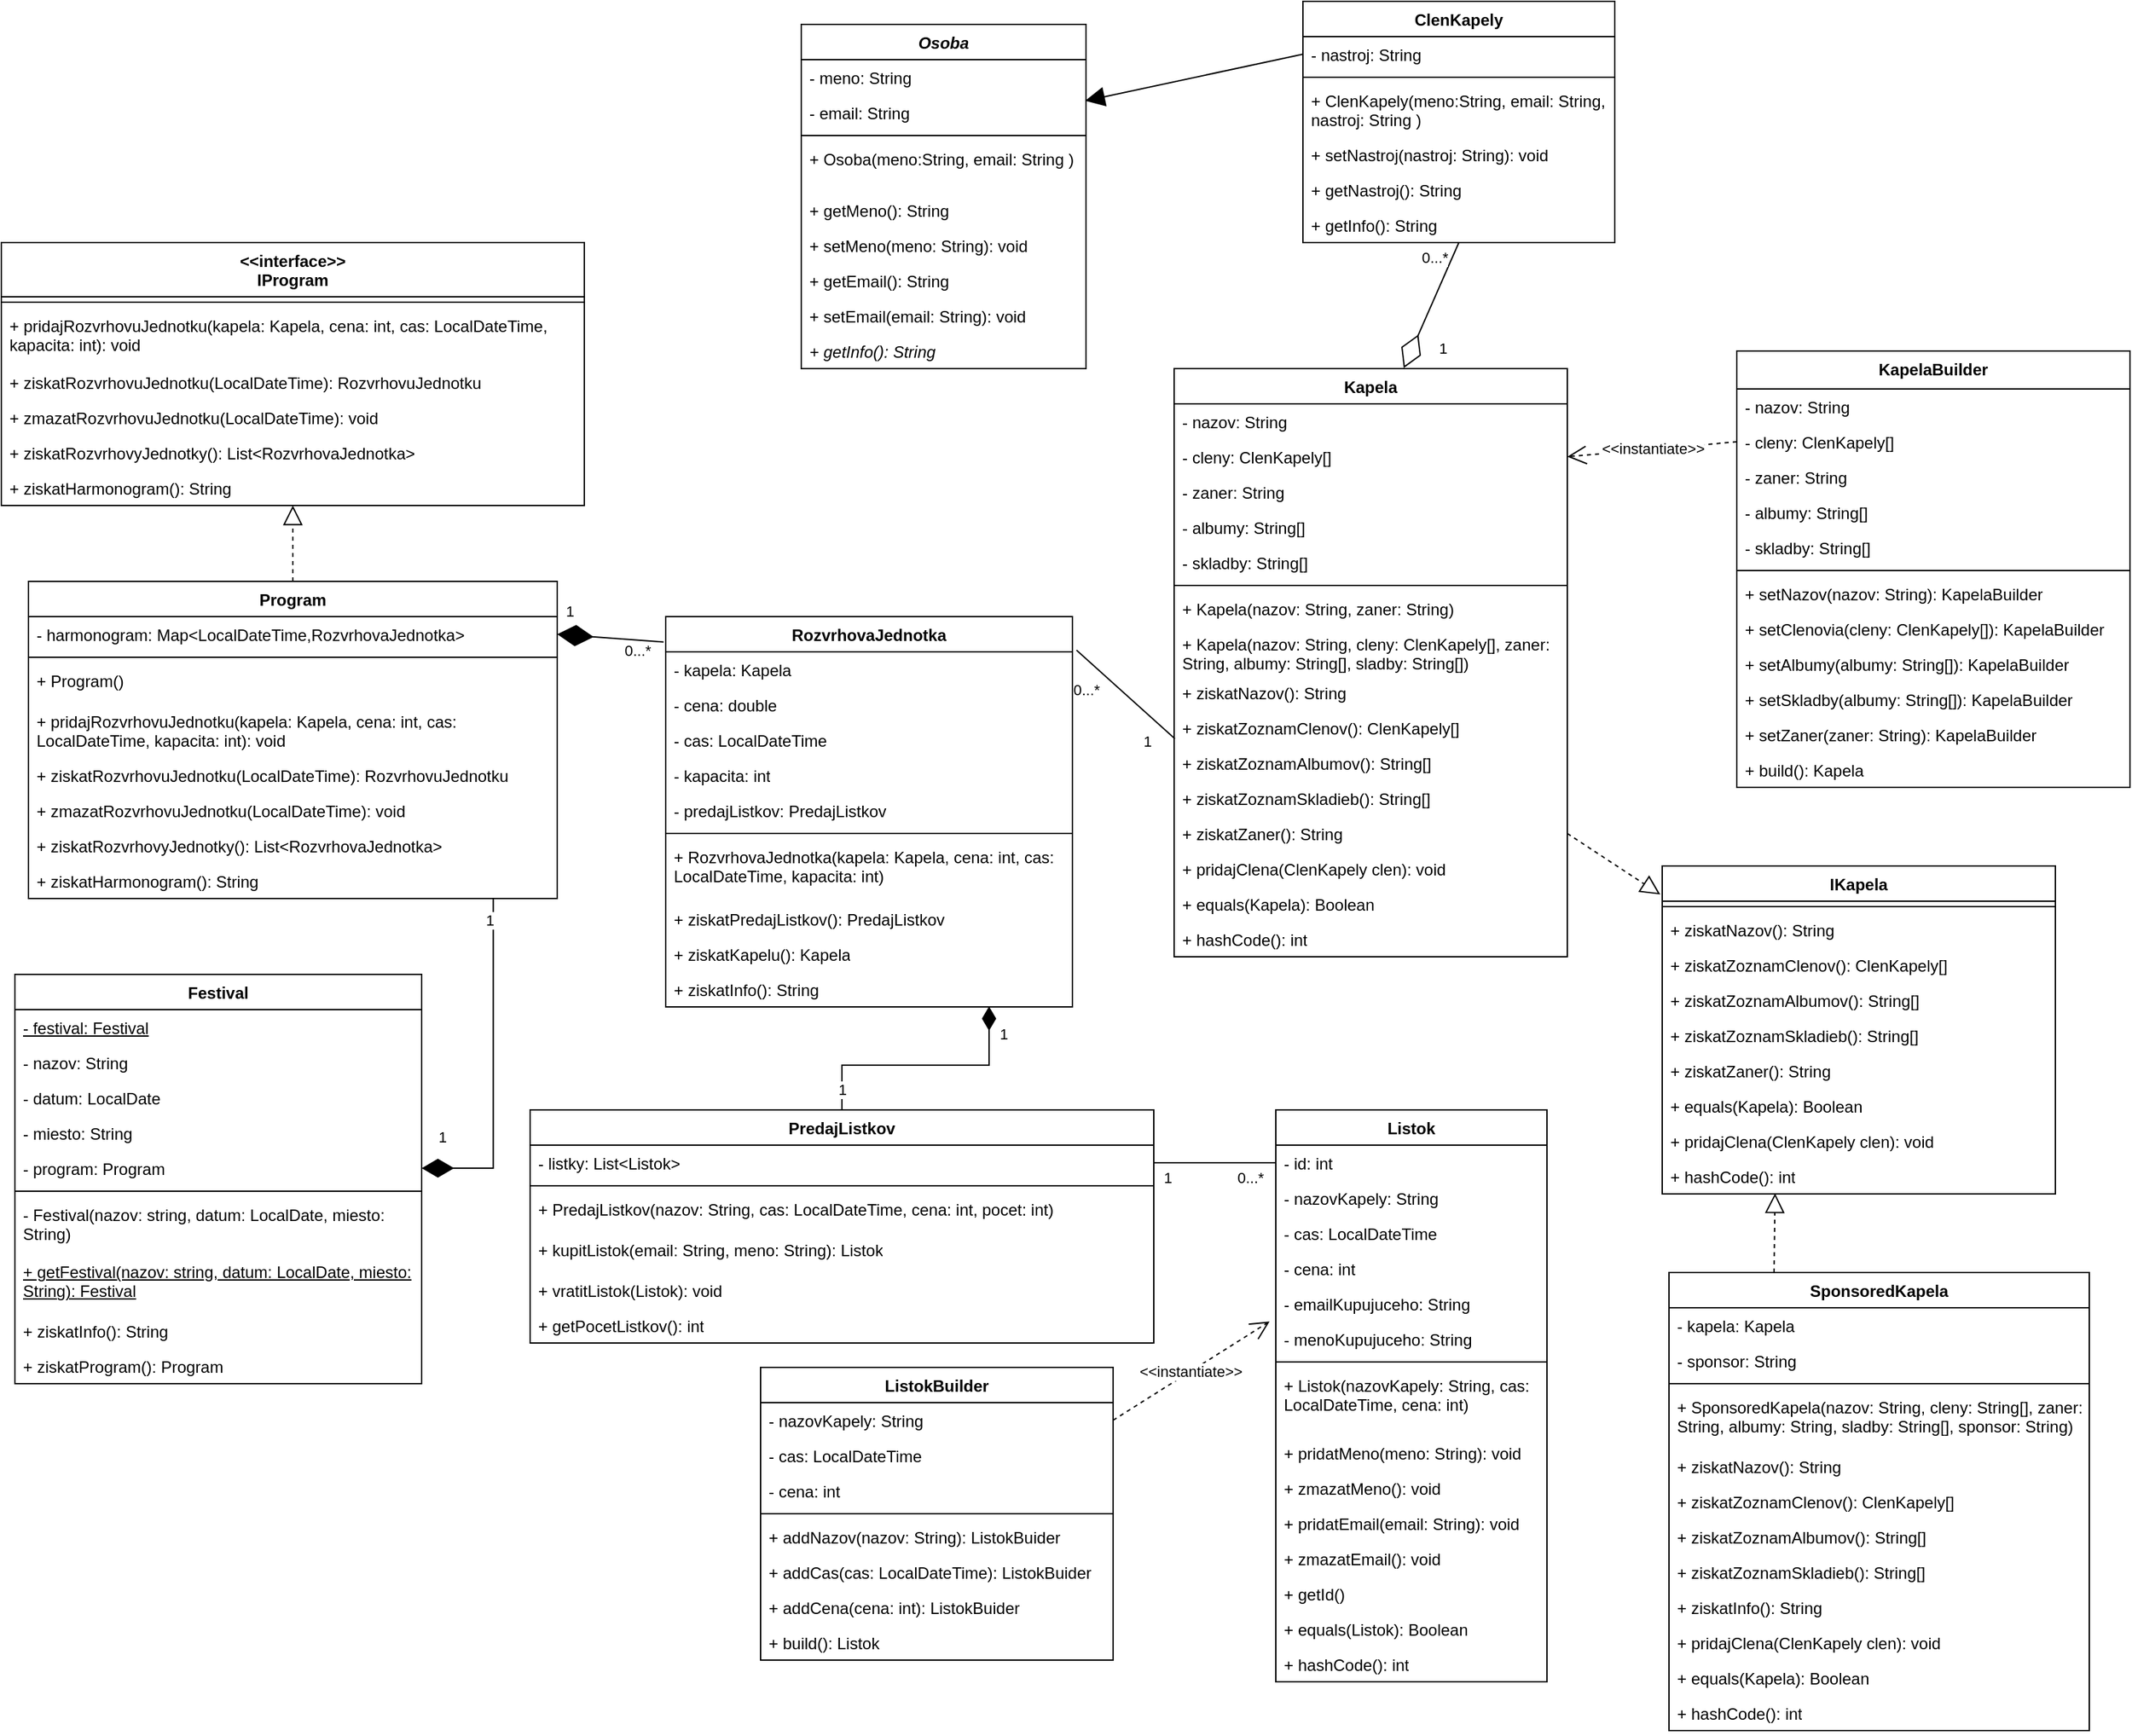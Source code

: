 <mxfile>
    <diagram id="D0isItI58DYD3MclSmnM" name="Page-1">
        <mxGraphModel dx="876" dy="1715" grid="1" gridSize="10" guides="1" tooltips="1" connect="1" arrows="1" fold="1" page="1" pageScale="1" pageWidth="850" pageHeight="1100" math="0" shadow="0">
            <root>
                <mxCell id="0"/>
                <mxCell id="1" parent="0"/>
                <mxCell id="JUHp3-yj4Vz7L6ta1xzt-1" value="Kapela" style="swimlane;fontStyle=1;align=center;verticalAlign=top;childLayout=stackLayout;horizontal=1;startSize=26;horizontalStack=0;resizeParent=1;resizeParentMax=0;resizeLast=0;collapsible=1;marginBottom=0;whiteSpace=wrap;html=1;" parent="1" vertex="1">
                    <mxGeometry x="915" y="-17" width="290" height="434" as="geometry">
                        <mxRectangle x="300" y="250" width="80" height="30" as="alternateBounds"/>
                    </mxGeometry>
                </mxCell>
                <mxCell id="JUHp3-yj4Vz7L6ta1xzt-2" value="- nazov: String" style="text;strokeColor=none;fillColor=none;align=left;verticalAlign=top;spacingLeft=4;spacingRight=4;overflow=hidden;rotatable=0;points=[[0,0.5],[1,0.5]];portConstraint=eastwest;whiteSpace=wrap;html=1;" parent="JUHp3-yj4Vz7L6ta1xzt-1" vertex="1">
                    <mxGeometry y="26" width="290" height="26" as="geometry"/>
                </mxCell>
                <mxCell id="JUHp3-yj4Vz7L6ta1xzt-5" value="- cleny:&amp;nbsp;ClenKapely[]" style="text;strokeColor=none;fillColor=none;align=left;verticalAlign=top;spacingLeft=4;spacingRight=4;overflow=hidden;rotatable=0;points=[[0,0.5],[1,0.5]];portConstraint=eastwest;whiteSpace=wrap;html=1;" parent="JUHp3-yj4Vz7L6ta1xzt-1" vertex="1">
                    <mxGeometry y="52" width="290" height="26" as="geometry"/>
                </mxCell>
                <mxCell id="JUHp3-yj4Vz7L6ta1xzt-10" value="- zaner: String" style="text;strokeColor=none;fillColor=none;align=left;verticalAlign=top;spacingLeft=4;spacingRight=4;overflow=hidden;rotatable=0;points=[[0,0.5],[1,0.5]];portConstraint=eastwest;whiteSpace=wrap;html=1;" parent="JUHp3-yj4Vz7L6ta1xzt-1" vertex="1">
                    <mxGeometry y="78" width="290" height="26" as="geometry"/>
                </mxCell>
                <mxCell id="JUHp3-yj4Vz7L6ta1xzt-9" value="- albumy: String[]" style="text;strokeColor=none;fillColor=none;align=left;verticalAlign=top;spacingLeft=4;spacingRight=4;overflow=hidden;rotatable=0;points=[[0,0.5],[1,0.5]];portConstraint=eastwest;whiteSpace=wrap;html=1;" parent="JUHp3-yj4Vz7L6ta1xzt-1" vertex="1">
                    <mxGeometry y="104" width="290" height="26" as="geometry"/>
                </mxCell>
                <mxCell id="JUHp3-yj4Vz7L6ta1xzt-8" value="- skladby: String[]" style="text;strokeColor=none;fillColor=none;align=left;verticalAlign=top;spacingLeft=4;spacingRight=4;overflow=hidden;rotatable=0;points=[[0,0.5],[1,0.5]];portConstraint=eastwest;whiteSpace=wrap;html=1;" parent="JUHp3-yj4Vz7L6ta1xzt-1" vertex="1">
                    <mxGeometry y="130" width="290" height="26" as="geometry"/>
                </mxCell>
                <mxCell id="JUHp3-yj4Vz7L6ta1xzt-3" value="" style="line;strokeWidth=1;fillColor=none;align=left;verticalAlign=middle;spacingTop=-1;spacingLeft=3;spacingRight=3;rotatable=0;labelPosition=right;points=[];portConstraint=eastwest;strokeColor=inherit;" parent="JUHp3-yj4Vz7L6ta1xzt-1" vertex="1">
                    <mxGeometry y="156" width="290" height="8" as="geometry"/>
                </mxCell>
                <mxCell id="38" value="+ Kapela(nazov: String, zaner: String)" style="text;strokeColor=none;fillColor=none;align=left;verticalAlign=top;spacingLeft=4;spacingRight=4;overflow=hidden;rotatable=0;points=[[0,0.5],[1,0.5]];portConstraint=eastwest;whiteSpace=wrap;html=1;" vertex="1" parent="JUHp3-yj4Vz7L6ta1xzt-1">
                    <mxGeometry y="164" width="290" height="26" as="geometry"/>
                </mxCell>
                <mxCell id="JUHp3-yj4Vz7L6ta1xzt-105" value="+ Kapela(nazov: String, cleny: ClenKapely[], zaner: String, albumy: String[], sladby: String[])" style="text;strokeColor=none;fillColor=none;align=left;verticalAlign=top;spacingLeft=4;spacingRight=4;overflow=hidden;rotatable=0;points=[[0,0.5],[1,0.5]];portConstraint=eastwest;whiteSpace=wrap;html=1;" parent="JUHp3-yj4Vz7L6ta1xzt-1" vertex="1">
                    <mxGeometry y="190" width="290" height="36" as="geometry"/>
                </mxCell>
                <mxCell id="JUHp3-yj4Vz7L6ta1xzt-17" value="+ ziskatNazov(): String" style="text;strokeColor=none;fillColor=none;align=left;verticalAlign=top;spacingLeft=4;spacingRight=4;overflow=hidden;rotatable=0;points=[[0,0.5],[1,0.5]];portConstraint=eastwest;whiteSpace=wrap;html=1;" parent="JUHp3-yj4Vz7L6ta1xzt-1" vertex="1">
                    <mxGeometry y="226" width="290" height="26" as="geometry"/>
                </mxCell>
                <mxCell id="JUHp3-yj4Vz7L6ta1xzt-11" value="+ ziskatZoznamClenov():&amp;nbsp;ClenKapely[]" style="text;strokeColor=none;fillColor=none;align=left;verticalAlign=top;spacingLeft=4;spacingRight=4;overflow=hidden;rotatable=0;points=[[0,0.5],[1,0.5]];portConstraint=eastwest;whiteSpace=wrap;html=1;" parent="JUHp3-yj4Vz7L6ta1xzt-1" vertex="1">
                    <mxGeometry y="252" width="290" height="26" as="geometry"/>
                </mxCell>
                <mxCell id="JUHp3-yj4Vz7L6ta1xzt-15" value="+ ziskatZoznamAlbumov(): String[]" style="text;strokeColor=none;fillColor=none;align=left;verticalAlign=top;spacingLeft=4;spacingRight=4;overflow=hidden;rotatable=0;points=[[0,0.5],[1,0.5]];portConstraint=eastwest;whiteSpace=wrap;html=1;" parent="JUHp3-yj4Vz7L6ta1xzt-1" vertex="1">
                    <mxGeometry y="278" width="290" height="26" as="geometry"/>
                </mxCell>
                <mxCell id="JUHp3-yj4Vz7L6ta1xzt-16" value="+ ziskatZoznamSkladieb(): String[]" style="text;strokeColor=none;fillColor=none;align=left;verticalAlign=top;spacingLeft=4;spacingRight=4;overflow=hidden;rotatable=0;points=[[0,0.5],[1,0.5]];portConstraint=eastwest;whiteSpace=wrap;html=1;" parent="JUHp3-yj4Vz7L6ta1xzt-1" vertex="1">
                    <mxGeometry y="304" width="290" height="26" as="geometry"/>
                </mxCell>
                <mxCell id="JUHp3-yj4Vz7L6ta1xzt-154" value="+ ziskatZaner(): String" style="text;strokeColor=none;fillColor=none;align=left;verticalAlign=top;spacingLeft=4;spacingRight=4;overflow=hidden;rotatable=0;points=[[0,0.5],[1,0.5]];portConstraint=eastwest;whiteSpace=wrap;html=1;" parent="JUHp3-yj4Vz7L6ta1xzt-1" vertex="1">
                    <mxGeometry y="330" width="290" height="26" as="geometry"/>
                </mxCell>
                <mxCell id="39" value="+ pridajClena(ClenKapely clen): void" style="text;strokeColor=none;fillColor=none;align=left;verticalAlign=top;spacingLeft=4;spacingRight=4;overflow=hidden;rotatable=0;points=[[0,0.5],[1,0.5]];portConstraint=eastwest;whiteSpace=wrap;html=1;" vertex="1" parent="JUHp3-yj4Vz7L6ta1xzt-1">
                    <mxGeometry y="356" width="290" height="26" as="geometry"/>
                </mxCell>
                <mxCell id="JUHp3-yj4Vz7L6ta1xzt-39" value="+ equals(Kapela): Boolean" style="text;strokeColor=none;fillColor=none;align=left;verticalAlign=top;spacingLeft=4;spacingRight=4;overflow=hidden;rotatable=0;points=[[0,0.5],[1,0.5]];portConstraint=eastwest;whiteSpace=wrap;html=1;" parent="JUHp3-yj4Vz7L6ta1xzt-1" vertex="1">
                    <mxGeometry y="382" width="290" height="26" as="geometry"/>
                </mxCell>
                <mxCell id="JUHp3-yj4Vz7L6ta1xzt-40" value="+&amp;nbsp;hashCode(): int" style="text;strokeColor=none;fillColor=none;align=left;verticalAlign=top;spacingLeft=4;spacingRight=4;overflow=hidden;rotatable=0;points=[[0,0.5],[1,0.5]];portConstraint=eastwest;whiteSpace=wrap;html=1;" parent="JUHp3-yj4Vz7L6ta1xzt-1" vertex="1">
                    <mxGeometry y="408" width="290" height="26" as="geometry"/>
                </mxCell>
                <mxCell id="JUHp3-yj4Vz7L6ta1xzt-18" value="Program" style="swimlane;fontStyle=1;align=center;verticalAlign=top;childLayout=stackLayout;horizontal=1;startSize=26;horizontalStack=0;resizeParent=1;resizeParentMax=0;resizeLast=0;collapsible=1;marginBottom=0;whiteSpace=wrap;html=1;" parent="1" vertex="1">
                    <mxGeometry x="70" y="140" width="390" height="234" as="geometry"/>
                </mxCell>
                <mxCell id="JUHp3-yj4Vz7L6ta1xzt-26" value="- harmonogram: Map&amp;lt;LocalDateTime,RozvrhovaJednotka&lt;span style=&quot;background-color: initial;&quot;&gt;&amp;gt;&lt;/span&gt;" style="text;strokeColor=none;fillColor=none;align=left;verticalAlign=top;spacingLeft=4;spacingRight=4;overflow=hidden;rotatable=0;points=[[0,0.5],[1,0.5]];portConstraint=eastwest;whiteSpace=wrap;html=1;" parent="JUHp3-yj4Vz7L6ta1xzt-18" vertex="1">
                    <mxGeometry y="26" width="390" height="26" as="geometry"/>
                </mxCell>
                <mxCell id="JUHp3-yj4Vz7L6ta1xzt-20" value="" style="line;strokeWidth=1;fillColor=none;align=left;verticalAlign=middle;spacingTop=-1;spacingLeft=3;spacingRight=3;rotatable=0;labelPosition=right;points=[];portConstraint=eastwest;strokeColor=inherit;" parent="JUHp3-yj4Vz7L6ta1xzt-18" vertex="1">
                    <mxGeometry y="52" width="390" height="8" as="geometry"/>
                </mxCell>
                <mxCell id="JUHp3-yj4Vz7L6ta1xzt-103" value="+ Program()" style="text;strokeColor=none;fillColor=none;align=left;verticalAlign=top;spacingLeft=4;spacingRight=4;overflow=hidden;rotatable=0;points=[[0,0.5],[1,0.5]];portConstraint=eastwest;whiteSpace=wrap;html=1;" parent="JUHp3-yj4Vz7L6ta1xzt-18" vertex="1">
                    <mxGeometry y="60" width="390" height="30" as="geometry"/>
                </mxCell>
                <mxCell id="JUHp3-yj4Vz7L6ta1xzt-21" value="+ pridajRozvrhovuJednotku(kapela: Kapela, cena: int, cas: LocalDateTime, kapacita: int): void" style="text;strokeColor=none;fillColor=none;align=left;verticalAlign=top;spacingLeft=4;spacingRight=4;overflow=hidden;rotatable=0;points=[[0,0.5],[1,0.5]];portConstraint=eastwest;whiteSpace=wrap;html=1;" parent="JUHp3-yj4Vz7L6ta1xzt-18" vertex="1">
                    <mxGeometry y="90" width="390" height="40" as="geometry"/>
                </mxCell>
                <mxCell id="JUHp3-yj4Vz7L6ta1xzt-38" value="+ ziskatRozvrhovuJednotku(LocalDateTime): RozvrhovuJednotku" style="text;strokeColor=none;fillColor=none;align=left;verticalAlign=top;spacingLeft=4;spacingRight=4;overflow=hidden;rotatable=0;points=[[0,0.5],[1,0.5]];portConstraint=eastwest;whiteSpace=wrap;html=1;" parent="JUHp3-yj4Vz7L6ta1xzt-18" vertex="1">
                    <mxGeometry y="130" width="390" height="26" as="geometry"/>
                </mxCell>
                <mxCell id="JUHp3-yj4Vz7L6ta1xzt-46" value="+ zmazatRozvrhovuJednotku(LocalDateTime): void" style="text;strokeColor=none;fillColor=none;align=left;verticalAlign=top;spacingLeft=4;spacingRight=4;overflow=hidden;rotatable=0;points=[[0,0.5],[1,0.5]];portConstraint=eastwest;whiteSpace=wrap;html=1;" parent="JUHp3-yj4Vz7L6ta1xzt-18" vertex="1">
                    <mxGeometry y="156" width="390" height="26" as="geometry"/>
                </mxCell>
                <mxCell id="JUHp3-yj4Vz7L6ta1xzt-37" value="+ ziskatRozvrhovyJednotky(): List&amp;lt;RozvrhovaJednotka&amp;gt;" style="text;strokeColor=none;fillColor=none;align=left;verticalAlign=top;spacingLeft=4;spacingRight=4;overflow=hidden;rotatable=0;points=[[0,0.5],[1,0.5]];portConstraint=eastwest;whiteSpace=wrap;html=1;" parent="JUHp3-yj4Vz7L6ta1xzt-18" vertex="1">
                    <mxGeometry y="182" width="390" height="26" as="geometry"/>
                </mxCell>
                <mxCell id="JUHp3-yj4Vz7L6ta1xzt-36" value="+ ziskatHarmonogram(): String" style="text;strokeColor=none;fillColor=none;align=left;verticalAlign=top;spacingLeft=4;spacingRight=4;overflow=hidden;rotatable=0;points=[[0,0.5],[1,0.5]];portConstraint=eastwest;whiteSpace=wrap;html=1;" parent="JUHp3-yj4Vz7L6ta1xzt-18" vertex="1">
                    <mxGeometry y="208" width="390" height="26" as="geometry"/>
                </mxCell>
                <mxCell id="JUHp3-yj4Vz7L6ta1xzt-22" value="" style="endArrow=diamondThin;endFill=1;endSize=24;html=1;rounded=0;exitX=-0.005;exitY=0.065;exitDx=0;exitDy=0;entryX=1;entryY=0.5;entryDx=0;entryDy=0;exitPerimeter=0;" parent="1" source="JUHp3-yj4Vz7L6ta1xzt-71" target="JUHp3-yj4Vz7L6ta1xzt-26" edge="1">
                    <mxGeometry width="160" relative="1" as="geometry">
                        <mxPoint x="425" y="260" as="sourcePoint"/>
                        <mxPoint x="320" y="370" as="targetPoint"/>
                    </mxGeometry>
                </mxCell>
                <mxCell id="JUHp3-yj4Vz7L6ta1xzt-24" value="1" style="edgeLabel;html=1;align=center;verticalAlign=middle;resizable=0;points=[];" parent="JUHp3-yj4Vz7L6ta1xzt-22" vertex="1" connectable="0">
                    <mxGeometry x="0.771" relative="1" as="geometry">
                        <mxPoint y="-18" as="offset"/>
                    </mxGeometry>
                </mxCell>
                <mxCell id="JUHp3-yj4Vz7L6ta1xzt-25" value="0...*" style="edgeLabel;html=1;align=center;verticalAlign=middle;resizable=0;points=[];" parent="JUHp3-yj4Vz7L6ta1xzt-22" vertex="1" connectable="0">
                    <mxGeometry x="-0.858" y="1" relative="1" as="geometry">
                        <mxPoint x="-14" y="5" as="offset"/>
                    </mxGeometry>
                </mxCell>
                <mxCell id="JUHp3-yj4Vz7L6ta1xzt-27" value="&amp;lt;&amp;lt;interface&amp;gt;&amp;gt;&lt;br&gt;IProgram" style="swimlane;fontStyle=1;align=center;verticalAlign=top;childLayout=stackLayout;horizontal=1;startSize=40;horizontalStack=0;resizeParent=1;resizeParentMax=0;resizeLast=0;collapsible=1;marginBottom=0;whiteSpace=wrap;html=1;" parent="1" vertex="1">
                    <mxGeometry x="50" y="-110" width="430" height="194" as="geometry"/>
                </mxCell>
                <mxCell id="JUHp3-yj4Vz7L6ta1xzt-29" value="" style="line;strokeWidth=1;fillColor=none;align=left;verticalAlign=middle;spacingTop=-1;spacingLeft=3;spacingRight=3;rotatable=0;labelPosition=right;points=[];portConstraint=eastwest;strokeColor=inherit;" parent="JUHp3-yj4Vz7L6ta1xzt-27" vertex="1">
                    <mxGeometry y="40" width="430" height="8" as="geometry"/>
                </mxCell>
                <mxCell id="JUHp3-yj4Vz7L6ta1xzt-30" value="+ pridajRozvrhovuJednotku(kapela: Kapela, cena: int, cas: LocalDateTime, kapacita: int): void" style="text;strokeColor=none;fillColor=none;align=left;verticalAlign=top;spacingLeft=4;spacingRight=4;overflow=hidden;rotatable=0;points=[[0,0.5],[1,0.5]];portConstraint=eastwest;whiteSpace=wrap;html=1;" parent="JUHp3-yj4Vz7L6ta1xzt-27" vertex="1">
                    <mxGeometry y="48" width="430" height="42" as="geometry"/>
                </mxCell>
                <mxCell id="JUHp3-yj4Vz7L6ta1xzt-32" value="+ ziskatRozvrhovuJednotku(LocalDateTime): RozvrhovuJednotku" style="text;strokeColor=none;fillColor=none;align=left;verticalAlign=top;spacingLeft=4;spacingRight=4;overflow=hidden;rotatable=0;points=[[0,0.5],[1,0.5]];portConstraint=eastwest;whiteSpace=wrap;html=1;" parent="JUHp3-yj4Vz7L6ta1xzt-27" vertex="1">
                    <mxGeometry y="90" width="430" height="26" as="geometry"/>
                </mxCell>
                <mxCell id="JUHp3-yj4Vz7L6ta1xzt-45" value="+ zmazatRozvrhovuJednotku(LocalDateTime): void" style="text;strokeColor=none;fillColor=none;align=left;verticalAlign=top;spacingLeft=4;spacingRight=4;overflow=hidden;rotatable=0;points=[[0,0.5],[1,0.5]];portConstraint=eastwest;whiteSpace=wrap;html=1;" parent="JUHp3-yj4Vz7L6ta1xzt-27" vertex="1">
                    <mxGeometry y="116" width="430" height="26" as="geometry"/>
                </mxCell>
                <mxCell id="JUHp3-yj4Vz7L6ta1xzt-34" value="+ ziskatRozvrhovyJednotky(): List&amp;lt;RozvrhovaJednotka&amp;gt;" style="text;strokeColor=none;fillColor=none;align=left;verticalAlign=top;spacingLeft=4;spacingRight=4;overflow=hidden;rotatable=0;points=[[0,0.5],[1,0.5]];portConstraint=eastwest;whiteSpace=wrap;html=1;" parent="JUHp3-yj4Vz7L6ta1xzt-27" vertex="1">
                    <mxGeometry y="142" width="430" height="26" as="geometry"/>
                </mxCell>
                <mxCell id="JUHp3-yj4Vz7L6ta1xzt-35" value="+ ziskatHarmonogram(): String" style="text;strokeColor=none;fillColor=none;align=left;verticalAlign=top;spacingLeft=4;spacingRight=4;overflow=hidden;rotatable=0;points=[[0,0.5],[1,0.5]];portConstraint=eastwest;whiteSpace=wrap;html=1;" parent="JUHp3-yj4Vz7L6ta1xzt-27" vertex="1">
                    <mxGeometry y="168" width="430" height="26" as="geometry"/>
                </mxCell>
                <mxCell id="JUHp3-yj4Vz7L6ta1xzt-31" value="" style="endArrow=block;dashed=1;endFill=0;endSize=12;html=1;rounded=0;exitX=0.5;exitY=0;exitDx=0;exitDy=0;entryX=0.5;entryY=1;entryDx=0;entryDy=0;entryPerimeter=0;" parent="1" source="JUHp3-yj4Vz7L6ta1xzt-18" target="JUHp3-yj4Vz7L6ta1xzt-35" edge="1">
                    <mxGeometry width="160" relative="1" as="geometry">
                        <mxPoint x="550" y="210" as="sourcePoint"/>
                        <mxPoint x="630" y="200" as="targetPoint"/>
                    </mxGeometry>
                </mxCell>
                <mxCell id="JUHp3-yj4Vz7L6ta1xzt-41" value="Festival" style="swimlane;fontStyle=1;align=center;verticalAlign=top;childLayout=stackLayout;horizontal=1;startSize=26;horizontalStack=0;resizeParent=1;resizeParentMax=0;resizeLast=0;collapsible=1;marginBottom=0;whiteSpace=wrap;html=1;" parent="1" vertex="1">
                    <mxGeometry x="60" y="430" width="300" height="302" as="geometry"/>
                </mxCell>
                <mxCell id="JUHp3-yj4Vz7L6ta1xzt-126" value="&lt;u&gt;- festival: Festival&lt;/u&gt;" style="text;strokeColor=none;fillColor=none;align=left;verticalAlign=top;spacingLeft=4;spacingRight=4;overflow=hidden;rotatable=0;points=[[0,0.5],[1,0.5]];portConstraint=eastwest;whiteSpace=wrap;html=1;" parent="JUHp3-yj4Vz7L6ta1xzt-41" vertex="1">
                    <mxGeometry y="26" width="300" height="26" as="geometry"/>
                </mxCell>
                <mxCell id="JUHp3-yj4Vz7L6ta1xzt-42" value="- nazov: String" style="text;strokeColor=none;fillColor=none;align=left;verticalAlign=top;spacingLeft=4;spacingRight=4;overflow=hidden;rotatable=0;points=[[0,0.5],[1,0.5]];portConstraint=eastwest;whiteSpace=wrap;html=1;" parent="JUHp3-yj4Vz7L6ta1xzt-41" vertex="1">
                    <mxGeometry y="52" width="300" height="26" as="geometry"/>
                </mxCell>
                <mxCell id="JUHp3-yj4Vz7L6ta1xzt-47" value="- datum: LocalDate" style="text;strokeColor=none;fillColor=none;align=left;verticalAlign=top;spacingLeft=4;spacingRight=4;overflow=hidden;rotatable=0;points=[[0,0.5],[1,0.5]];portConstraint=eastwest;whiteSpace=wrap;html=1;" parent="JUHp3-yj4Vz7L6ta1xzt-41" vertex="1">
                    <mxGeometry y="78" width="300" height="26" as="geometry"/>
                </mxCell>
                <mxCell id="JUHp3-yj4Vz7L6ta1xzt-48" value="- miesto: String" style="text;strokeColor=none;fillColor=none;align=left;verticalAlign=top;spacingLeft=4;spacingRight=4;overflow=hidden;rotatable=0;points=[[0,0.5],[1,0.5]];portConstraint=eastwest;whiteSpace=wrap;html=1;" parent="JUHp3-yj4Vz7L6ta1xzt-41" vertex="1">
                    <mxGeometry y="104" width="300" height="26" as="geometry"/>
                </mxCell>
                <mxCell id="JUHp3-yj4Vz7L6ta1xzt-50" value="- program: Program" style="text;strokeColor=none;fillColor=none;align=left;verticalAlign=top;spacingLeft=4;spacingRight=4;overflow=hidden;rotatable=0;points=[[0,0.5],[1,0.5]];portConstraint=eastwest;whiteSpace=wrap;html=1;" parent="JUHp3-yj4Vz7L6ta1xzt-41" vertex="1">
                    <mxGeometry y="130" width="300" height="26" as="geometry"/>
                </mxCell>
                <mxCell id="JUHp3-yj4Vz7L6ta1xzt-43" value="" style="line;strokeWidth=1;fillColor=none;align=left;verticalAlign=middle;spacingTop=-1;spacingLeft=3;spacingRight=3;rotatable=0;labelPosition=right;points=[];portConstraint=eastwest;strokeColor=inherit;" parent="JUHp3-yj4Vz7L6ta1xzt-41" vertex="1">
                    <mxGeometry y="156" width="300" height="8" as="geometry"/>
                </mxCell>
                <mxCell id="JUHp3-yj4Vz7L6ta1xzt-84" value="- Festival(nazov: string, datum: LocalDate, miesto: String)" style="text;strokeColor=none;fillColor=none;align=left;verticalAlign=top;spacingLeft=4;spacingRight=4;overflow=hidden;rotatable=0;points=[[0,0.5],[1,0.5]];portConstraint=eastwest;whiteSpace=wrap;html=1;" parent="JUHp3-yj4Vz7L6ta1xzt-41" vertex="1">
                    <mxGeometry y="164" width="300" height="42" as="geometry"/>
                </mxCell>
                <mxCell id="JUHp3-yj4Vz7L6ta1xzt-125" value="&lt;u&gt;+ getFestival(nazov: string, datum: LocalDate, miesto: String): Festival&lt;/u&gt;" style="text;strokeColor=none;fillColor=none;align=left;verticalAlign=top;spacingLeft=4;spacingRight=4;overflow=hidden;rotatable=0;points=[[0,0.5],[1,0.5]];portConstraint=eastwest;whiteSpace=wrap;html=1;" parent="JUHp3-yj4Vz7L6ta1xzt-41" vertex="1">
                    <mxGeometry y="206" width="300" height="44" as="geometry"/>
                </mxCell>
                <mxCell id="JUHp3-yj4Vz7L6ta1xzt-44" value="+ ziskatInfo(): String" style="text;strokeColor=none;fillColor=none;align=left;verticalAlign=top;spacingLeft=4;spacingRight=4;overflow=hidden;rotatable=0;points=[[0,0.5],[1,0.5]];portConstraint=eastwest;whiteSpace=wrap;html=1;" parent="JUHp3-yj4Vz7L6ta1xzt-41" vertex="1">
                    <mxGeometry y="250" width="300" height="26" as="geometry"/>
                </mxCell>
                <mxCell id="JUHp3-yj4Vz7L6ta1xzt-53" value="+ ziskatProgram(): Program" style="text;strokeColor=none;fillColor=none;align=left;verticalAlign=top;spacingLeft=4;spacingRight=4;overflow=hidden;rotatable=0;points=[[0,0.5],[1,0.5]];portConstraint=eastwest;whiteSpace=wrap;html=1;" parent="JUHp3-yj4Vz7L6ta1xzt-41" vertex="1">
                    <mxGeometry y="276" width="300" height="26" as="geometry"/>
                </mxCell>
                <mxCell id="JUHp3-yj4Vz7L6ta1xzt-52" style="edgeStyle=orthogonalEdgeStyle;rounded=0;orthogonalLoop=1;jettySize=auto;html=1;exitX=1;exitY=0.5;exitDx=0;exitDy=0;entryX=0.879;entryY=0.992;entryDx=0;entryDy=0;entryPerimeter=0;endArrow=none;endFill=0;endSize=6;startArrow=diamondThin;startFill=1;startSize=21;" parent="1" source="JUHp3-yj4Vz7L6ta1xzt-50" target="JUHp3-yj4Vz7L6ta1xzt-36" edge="1">
                    <mxGeometry relative="1" as="geometry"/>
                </mxCell>
                <mxCell id="2" value="1" style="edgeLabel;html=1;align=center;verticalAlign=middle;resizable=0;points=[];" parent="JUHp3-yj4Vz7L6ta1xzt-52" vertex="1" connectable="0">
                    <mxGeometry x="-0.882" y="1" relative="1" as="geometry">
                        <mxPoint y="-22" as="offset"/>
                    </mxGeometry>
                </mxCell>
                <mxCell id="3" value="1" style="edgeLabel;html=1;align=center;verticalAlign=middle;resizable=0;points=[];" parent="JUHp3-yj4Vz7L6ta1xzt-52" vertex="1" connectable="0">
                    <mxGeometry x="0.873" y="3" relative="1" as="geometry">
                        <mxPoint as="offset"/>
                    </mxGeometry>
                </mxCell>
                <mxCell id="JUHp3-yj4Vz7L6ta1xzt-88" value="1" style="edgeStyle=orthogonalEdgeStyle;rounded=0;orthogonalLoop=1;jettySize=auto;html=1;entryX=0.795;entryY=0.986;entryDx=0;entryDy=0;entryPerimeter=0;endArrow=diamondThin;endFill=1;endSize=15;" parent="1" source="JUHp3-yj4Vz7L6ta1xzt-54" target="24" edge="1">
                    <mxGeometry x="-0.831" relative="1" as="geometry">
                        <mxPoint as="offset"/>
                    </mxGeometry>
                </mxCell>
                <mxCell id="4" value="1" style="edgeLabel;html=1;align=center;verticalAlign=middle;resizable=0;points=[];" parent="JUHp3-yj4Vz7L6ta1xzt-88" vertex="1" connectable="0">
                    <mxGeometry x="0.829" relative="1" as="geometry">
                        <mxPoint x="10" y="4" as="offset"/>
                    </mxGeometry>
                </mxCell>
                <mxCell id="JUHp3-yj4Vz7L6ta1xzt-54" value="PredajListkov" style="swimlane;fontStyle=1;align=center;verticalAlign=top;childLayout=stackLayout;horizontal=1;startSize=26;horizontalStack=0;resizeParent=1;resizeParentMax=0;resizeLast=0;collapsible=1;marginBottom=0;whiteSpace=wrap;html=1;" parent="1" vertex="1">
                    <mxGeometry x="440" y="530" width="460" height="172" as="geometry"/>
                </mxCell>
                <mxCell id="JUHp3-yj4Vz7L6ta1xzt-55" value="- listky: List&amp;lt;Listok&amp;gt;" style="text;strokeColor=none;fillColor=none;align=left;verticalAlign=top;spacingLeft=4;spacingRight=4;overflow=hidden;rotatable=0;points=[[0,0.5],[1,0.5]];portConstraint=eastwest;whiteSpace=wrap;html=1;" parent="JUHp3-yj4Vz7L6ta1xzt-54" vertex="1">
                    <mxGeometry y="26" width="460" height="26" as="geometry"/>
                </mxCell>
                <mxCell id="JUHp3-yj4Vz7L6ta1xzt-56" value="" style="line;strokeWidth=1;fillColor=none;align=left;verticalAlign=middle;spacingTop=-1;spacingLeft=3;spacingRight=3;rotatable=0;labelPosition=right;points=[];portConstraint=eastwest;strokeColor=inherit;" parent="JUHp3-yj4Vz7L6ta1xzt-54" vertex="1">
                    <mxGeometry y="52" width="460" height="8" as="geometry"/>
                </mxCell>
                <mxCell id="JUHp3-yj4Vz7L6ta1xzt-83" value="+ PredajListkov(nazov: String, cas: LocalDateTime, cena: int, pocet: int)" style="text;strokeColor=none;fillColor=none;align=left;verticalAlign=top;spacingLeft=4;spacingRight=4;overflow=hidden;rotatable=0;points=[[0,0.5],[1,0.5]];portConstraint=eastwest;whiteSpace=wrap;html=1;" parent="JUHp3-yj4Vz7L6ta1xzt-54" vertex="1">
                    <mxGeometry y="60" width="460" height="30" as="geometry"/>
                </mxCell>
                <mxCell id="JUHp3-yj4Vz7L6ta1xzt-57" value="+ kupitListok(email: String, meno: String): Listok" style="text;strokeColor=none;fillColor=none;align=left;verticalAlign=top;spacingLeft=4;spacingRight=4;overflow=hidden;rotatable=0;points=[[0,0.5],[1,0.5]];portConstraint=eastwest;whiteSpace=wrap;html=1;" parent="JUHp3-yj4Vz7L6ta1xzt-54" vertex="1">
                    <mxGeometry y="90" width="460" height="30" as="geometry"/>
                </mxCell>
                <mxCell id="JUHp3-yj4Vz7L6ta1xzt-58" value="+ vratitListok(Listok): void" style="text;strokeColor=none;fillColor=none;align=left;verticalAlign=top;spacingLeft=4;spacingRight=4;overflow=hidden;rotatable=0;points=[[0,0.5],[1,0.5]];portConstraint=eastwest;whiteSpace=wrap;html=1;" parent="JUHp3-yj4Vz7L6ta1xzt-54" vertex="1">
                    <mxGeometry y="120" width="460" height="26" as="geometry"/>
                </mxCell>
                <mxCell id="40" value="+ getPocetListkov(): int" style="text;strokeColor=none;fillColor=none;align=left;verticalAlign=top;spacingLeft=4;spacingRight=4;overflow=hidden;rotatable=0;points=[[0,0.5],[1,0.5]];portConstraint=eastwest;whiteSpace=wrap;html=1;" vertex="1" parent="JUHp3-yj4Vz7L6ta1xzt-54">
                    <mxGeometry y="146" width="460" height="26" as="geometry"/>
                </mxCell>
                <mxCell id="JUHp3-yj4Vz7L6ta1xzt-59" value="Listok" style="swimlane;fontStyle=1;align=center;verticalAlign=top;childLayout=stackLayout;horizontal=1;startSize=26;horizontalStack=0;resizeParent=1;resizeParentMax=0;resizeLast=0;collapsible=1;marginBottom=0;whiteSpace=wrap;html=1;" parent="1" vertex="1">
                    <mxGeometry x="990" y="530" width="200" height="422" as="geometry"/>
                </mxCell>
                <mxCell id="JUHp3-yj4Vz7L6ta1xzt-60" value="- id: int" style="text;strokeColor=none;fillColor=none;align=left;verticalAlign=top;spacingLeft=4;spacingRight=4;overflow=hidden;rotatable=0;points=[[0,0.5],[1,0.5]];portConstraint=eastwest;whiteSpace=wrap;html=1;" parent="JUHp3-yj4Vz7L6ta1xzt-59" vertex="1">
                    <mxGeometry y="26" width="200" height="26" as="geometry"/>
                </mxCell>
                <mxCell id="JUHp3-yj4Vz7L6ta1xzt-63" value="- nazovKapely: String" style="text;strokeColor=none;fillColor=none;align=left;verticalAlign=top;spacingLeft=4;spacingRight=4;overflow=hidden;rotatable=0;points=[[0,0.5],[1,0.5]];portConstraint=eastwest;whiteSpace=wrap;html=1;" parent="JUHp3-yj4Vz7L6ta1xzt-59" vertex="1">
                    <mxGeometry y="52" width="200" height="26" as="geometry"/>
                </mxCell>
                <mxCell id="JUHp3-yj4Vz7L6ta1xzt-64" value="- cas: LocalDateTime" style="text;strokeColor=none;fillColor=none;align=left;verticalAlign=top;spacingLeft=4;spacingRight=4;overflow=hidden;rotatable=0;points=[[0,0.5],[1,0.5]];portConstraint=eastwest;whiteSpace=wrap;html=1;" parent="JUHp3-yj4Vz7L6ta1xzt-59" vertex="1">
                    <mxGeometry y="78" width="200" height="26" as="geometry"/>
                </mxCell>
                <mxCell id="JUHp3-yj4Vz7L6ta1xzt-65" value="- cena: int" style="text;strokeColor=none;fillColor=none;align=left;verticalAlign=top;spacingLeft=4;spacingRight=4;overflow=hidden;rotatable=0;points=[[0,0.5],[1,0.5]];portConstraint=eastwest;whiteSpace=wrap;html=1;" parent="JUHp3-yj4Vz7L6ta1xzt-59" vertex="1">
                    <mxGeometry y="104" width="200" height="26" as="geometry"/>
                </mxCell>
                <mxCell id="JUHp3-yj4Vz7L6ta1xzt-68" value="- emailKupujuceho: String" style="text;strokeColor=none;fillColor=none;align=left;verticalAlign=top;spacingLeft=4;spacingRight=4;overflow=hidden;rotatable=0;points=[[0,0.5],[1,0.5]];portConstraint=eastwest;whiteSpace=wrap;html=1;" parent="JUHp3-yj4Vz7L6ta1xzt-59" vertex="1">
                    <mxGeometry y="130" width="200" height="26" as="geometry"/>
                </mxCell>
                <mxCell id="JUHp3-yj4Vz7L6ta1xzt-69" value="- menoKupujuceho: String" style="text;strokeColor=none;fillColor=none;align=left;verticalAlign=top;spacingLeft=4;spacingRight=4;overflow=hidden;rotatable=0;points=[[0,0.5],[1,0.5]];portConstraint=eastwest;whiteSpace=wrap;html=1;" parent="JUHp3-yj4Vz7L6ta1xzt-59" vertex="1">
                    <mxGeometry y="156" width="200" height="26" as="geometry"/>
                </mxCell>
                <mxCell id="JUHp3-yj4Vz7L6ta1xzt-61" value="" style="line;strokeWidth=1;fillColor=none;align=left;verticalAlign=middle;spacingTop=-1;spacingLeft=3;spacingRight=3;rotatable=0;labelPosition=right;points=[];portConstraint=eastwest;strokeColor=inherit;" parent="JUHp3-yj4Vz7L6ta1xzt-59" vertex="1">
                    <mxGeometry y="182" width="200" height="8" as="geometry"/>
                </mxCell>
                <mxCell id="JUHp3-yj4Vz7L6ta1xzt-104" value="+ Listok(nazovKapely: String, cas: LocalDateTime, cena: int)" style="text;strokeColor=none;fillColor=none;align=left;verticalAlign=top;spacingLeft=4;spacingRight=4;overflow=hidden;rotatable=0;points=[[0,0.5],[1,0.5]];portConstraint=eastwest;whiteSpace=wrap;html=1;" parent="JUHp3-yj4Vz7L6ta1xzt-59" vertex="1">
                    <mxGeometry y="190" width="200" height="50" as="geometry"/>
                </mxCell>
                <mxCell id="JUHp3-yj4Vz7L6ta1xzt-62" value="+ pridatMeno(meno: String): void" style="text;strokeColor=none;fillColor=none;align=left;verticalAlign=top;spacingLeft=4;spacingRight=4;overflow=hidden;rotatable=0;points=[[0,0.5],[1,0.5]];portConstraint=eastwest;whiteSpace=wrap;html=1;" parent="JUHp3-yj4Vz7L6ta1xzt-59" vertex="1">
                    <mxGeometry y="240" width="200" height="26" as="geometry"/>
                </mxCell>
                <mxCell id="32" value="+ zmazatMeno(): void" style="text;strokeColor=none;fillColor=none;align=left;verticalAlign=top;spacingLeft=4;spacingRight=4;overflow=hidden;rotatable=0;points=[[0,0.5],[1,0.5]];portConstraint=eastwest;whiteSpace=wrap;html=1;" parent="JUHp3-yj4Vz7L6ta1xzt-59" vertex="1">
                    <mxGeometry y="266" width="200" height="26" as="geometry"/>
                </mxCell>
                <mxCell id="JUHp3-yj4Vz7L6ta1xzt-95" value="+ pridatEmail(email: String): void" style="text;strokeColor=none;fillColor=none;align=left;verticalAlign=top;spacingLeft=4;spacingRight=4;overflow=hidden;rotatable=0;points=[[0,0.5],[1,0.5]];portConstraint=eastwest;whiteSpace=wrap;html=1;" parent="JUHp3-yj4Vz7L6ta1xzt-59" vertex="1">
                    <mxGeometry y="292" width="200" height="26" as="geometry"/>
                </mxCell>
                <mxCell id="33" value="+ zmazatEmail(): void" style="text;strokeColor=none;fillColor=none;align=left;verticalAlign=top;spacingLeft=4;spacingRight=4;overflow=hidden;rotatable=0;points=[[0,0.5],[1,0.5]];portConstraint=eastwest;whiteSpace=wrap;html=1;" parent="JUHp3-yj4Vz7L6ta1xzt-59" vertex="1">
                    <mxGeometry y="318" width="200" height="26" as="geometry"/>
                </mxCell>
                <mxCell id="JUHp3-yj4Vz7L6ta1xzt-98" value="+ getId()" style="text;strokeColor=none;fillColor=none;align=left;verticalAlign=top;spacingLeft=4;spacingRight=4;overflow=hidden;rotatable=0;points=[[0,0.5],[1,0.5]];portConstraint=eastwest;whiteSpace=wrap;html=1;" parent="JUHp3-yj4Vz7L6ta1xzt-59" vertex="1">
                    <mxGeometry y="344" width="200" height="26" as="geometry"/>
                </mxCell>
                <mxCell id="JUHp3-yj4Vz7L6ta1xzt-123" value="+ equals(Listok): Boolean" style="text;strokeColor=none;fillColor=none;align=left;verticalAlign=top;spacingLeft=4;spacingRight=4;overflow=hidden;rotatable=0;points=[[0,0.5],[1,0.5]];portConstraint=eastwest;whiteSpace=wrap;html=1;" parent="JUHp3-yj4Vz7L6ta1xzt-59" vertex="1">
                    <mxGeometry y="370" width="200" height="26" as="geometry"/>
                </mxCell>
                <mxCell id="JUHp3-yj4Vz7L6ta1xzt-124" value="+&amp;nbsp;hashCode(): int" style="text;strokeColor=none;fillColor=none;align=left;verticalAlign=top;spacingLeft=4;spacingRight=4;overflow=hidden;rotatable=0;points=[[0,0.5],[1,0.5]];portConstraint=eastwest;whiteSpace=wrap;html=1;" parent="JUHp3-yj4Vz7L6ta1xzt-59" vertex="1">
                    <mxGeometry y="396" width="200" height="26" as="geometry"/>
                </mxCell>
                <mxCell id="JUHp3-yj4Vz7L6ta1xzt-71" value="RozvrhovaJednotka" style="swimlane;fontStyle=1;align=center;verticalAlign=top;childLayout=stackLayout;horizontal=1;startSize=26;horizontalStack=0;resizeParent=1;resizeParentMax=0;resizeLast=0;collapsible=1;marginBottom=0;whiteSpace=wrap;html=1;" parent="1" vertex="1">
                    <mxGeometry x="540" y="166" width="300" height="288" as="geometry"/>
                </mxCell>
                <mxCell id="JUHp3-yj4Vz7L6ta1xzt-72" value="- kapela: Kapela" style="text;strokeColor=none;fillColor=none;align=left;verticalAlign=top;spacingLeft=4;spacingRight=4;overflow=hidden;rotatable=0;points=[[0,0.5],[1,0.5]];portConstraint=eastwest;whiteSpace=wrap;html=1;" parent="JUHp3-yj4Vz7L6ta1xzt-71" vertex="1">
                    <mxGeometry y="26" width="300" height="26" as="geometry"/>
                </mxCell>
                <mxCell id="JUHp3-yj4Vz7L6ta1xzt-75" value="- cena: double" style="text;strokeColor=none;fillColor=none;align=left;verticalAlign=top;spacingLeft=4;spacingRight=4;overflow=hidden;rotatable=0;points=[[0,0.5],[1,0.5]];portConstraint=eastwest;whiteSpace=wrap;html=1;" parent="JUHp3-yj4Vz7L6ta1xzt-71" vertex="1">
                    <mxGeometry y="52" width="300" height="26" as="geometry"/>
                </mxCell>
                <mxCell id="JUHp3-yj4Vz7L6ta1xzt-79" value="- cas: LocalDateTime" style="text;strokeColor=none;fillColor=none;align=left;verticalAlign=top;spacingLeft=4;spacingRight=4;overflow=hidden;rotatable=0;points=[[0,0.5],[1,0.5]];portConstraint=eastwest;whiteSpace=wrap;html=1;" parent="JUHp3-yj4Vz7L6ta1xzt-71" vertex="1">
                    <mxGeometry y="78" width="300" height="26" as="geometry"/>
                </mxCell>
                <mxCell id="JUHp3-yj4Vz7L6ta1xzt-76" value="- kapacita: int" style="text;strokeColor=none;fillColor=none;align=left;verticalAlign=top;spacingLeft=4;spacingRight=4;overflow=hidden;rotatable=0;points=[[0,0.5],[1,0.5]];portConstraint=eastwest;whiteSpace=wrap;html=1;" parent="JUHp3-yj4Vz7L6ta1xzt-71" vertex="1">
                    <mxGeometry y="104" width="300" height="26" as="geometry"/>
                </mxCell>
                <mxCell id="JUHp3-yj4Vz7L6ta1xzt-77" value="- predajListkov: PredajListkov" style="text;strokeColor=none;fillColor=none;align=left;verticalAlign=top;spacingLeft=4;spacingRight=4;overflow=hidden;rotatable=0;points=[[0,0.5],[1,0.5]];portConstraint=eastwest;whiteSpace=wrap;html=1;" parent="JUHp3-yj4Vz7L6ta1xzt-71" vertex="1">
                    <mxGeometry y="130" width="300" height="26" as="geometry"/>
                </mxCell>
                <mxCell id="JUHp3-yj4Vz7L6ta1xzt-73" value="" style="line;strokeWidth=1;fillColor=none;align=left;verticalAlign=middle;spacingTop=-1;spacingLeft=3;spacingRight=3;rotatable=0;labelPosition=right;points=[];portConstraint=eastwest;strokeColor=inherit;" parent="JUHp3-yj4Vz7L6ta1xzt-71" vertex="1">
                    <mxGeometry y="156" width="300" height="8" as="geometry"/>
                </mxCell>
                <mxCell id="JUHp3-yj4Vz7L6ta1xzt-82" value="+ RozvrhovaJednotka(kapela: Kapela,&amp;nbsp;cena: int, cas: LocalDateTime, kapacita: int)" style="text;strokeColor=none;fillColor=none;align=left;verticalAlign=top;spacingLeft=4;spacingRight=4;overflow=hidden;rotatable=0;points=[[0,0.5],[1,0.5]];portConstraint=eastwest;whiteSpace=wrap;html=1;" parent="JUHp3-yj4Vz7L6ta1xzt-71" vertex="1">
                    <mxGeometry y="164" width="300" height="46" as="geometry"/>
                </mxCell>
                <mxCell id="JUHp3-yj4Vz7L6ta1xzt-74" value="+ ziskatPredajListkov(): PredajListkov" style="text;strokeColor=none;fillColor=none;align=left;verticalAlign=top;spacingLeft=4;spacingRight=4;overflow=hidden;rotatable=0;points=[[0,0.5],[1,0.5]];portConstraint=eastwest;whiteSpace=wrap;html=1;" parent="JUHp3-yj4Vz7L6ta1xzt-71" vertex="1">
                    <mxGeometry y="210" width="300" height="26" as="geometry"/>
                </mxCell>
                <mxCell id="JUHp3-yj4Vz7L6ta1xzt-81" value="+ ziskatKapelu(): Kapela" style="text;strokeColor=none;fillColor=none;align=left;verticalAlign=top;spacingLeft=4;spacingRight=4;overflow=hidden;rotatable=0;points=[[0,0.5],[1,0.5]];portConstraint=eastwest;whiteSpace=wrap;html=1;" parent="JUHp3-yj4Vz7L6ta1xzt-71" vertex="1">
                    <mxGeometry y="236" width="300" height="26" as="geometry"/>
                </mxCell>
                <mxCell id="24" value="+ ziskatInfo(): String" style="text;strokeColor=none;fillColor=none;align=left;verticalAlign=top;spacingLeft=4;spacingRight=4;overflow=hidden;rotatable=0;points=[[0,0.5],[1,0.5]];portConstraint=eastwest;whiteSpace=wrap;html=1;" parent="JUHp3-yj4Vz7L6ta1xzt-71" vertex="1">
                    <mxGeometry y="262" width="300" height="26" as="geometry"/>
                </mxCell>
                <mxCell id="JUHp3-yj4Vz7L6ta1xzt-92" value="" style="endArrow=none;endFill=0;endSize=24;html=1;rounded=0;entryX=1;entryY=0.5;entryDx=0;entryDy=0;exitX=0;exitY=0.5;exitDx=0;exitDy=0;" parent="1" source="JUHp3-yj4Vz7L6ta1xzt-60" target="JUHp3-yj4Vz7L6ta1xzt-55" edge="1">
                    <mxGeometry width="160" relative="1" as="geometry">
                        <mxPoint x="1020" y="530" as="sourcePoint"/>
                        <mxPoint x="1090" y="530" as="targetPoint"/>
                    </mxGeometry>
                </mxCell>
                <mxCell id="JUHp3-yj4Vz7L6ta1xzt-93" value="1" style="edgeLabel;html=1;align=center;verticalAlign=middle;resizable=0;points=[];" parent="JUHp3-yj4Vz7L6ta1xzt-92" vertex="1" connectable="0">
                    <mxGeometry x="0.788" y="2" relative="1" as="geometry">
                        <mxPoint y="9" as="offset"/>
                    </mxGeometry>
                </mxCell>
                <mxCell id="JUHp3-yj4Vz7L6ta1xzt-94" value="0...*" style="edgeLabel;html=1;align=center;verticalAlign=middle;resizable=0;points=[];" parent="JUHp3-yj4Vz7L6ta1xzt-92" vertex="1" connectable="0">
                    <mxGeometry x="-0.628" y="2" relative="1" as="geometry">
                        <mxPoint x="-3" y="9" as="offset"/>
                    </mxGeometry>
                </mxCell>
                <mxCell id="JUHp3-yj4Vz7L6ta1xzt-99" value="" style="endArrow=none;endFill=0;endSize=24;html=1;rounded=0;exitX=1.01;exitY=0.086;exitDx=0;exitDy=0;exitPerimeter=0;entryX=0.002;entryY=0.813;entryDx=0;entryDy=0;entryPerimeter=0;" parent="1" source="JUHp3-yj4Vz7L6ta1xzt-71" target="JUHp3-yj4Vz7L6ta1xzt-11" edge="1">
                    <mxGeometry width="160" relative="1" as="geometry">
                        <mxPoint x="810" y="150" as="sourcePoint"/>
                        <mxPoint x="950" y="249" as="targetPoint"/>
                    </mxGeometry>
                </mxCell>
                <mxCell id="JUHp3-yj4Vz7L6ta1xzt-100" value="1" style="edgeLabel;html=1;align=center;verticalAlign=middle;resizable=0;points=[];" parent="JUHp3-yj4Vz7L6ta1xzt-99" vertex="1" connectable="0">
                    <mxGeometry x="0.527" y="-4" relative="1" as="geometry">
                        <mxPoint x="-1" y="14" as="offset"/>
                    </mxGeometry>
                </mxCell>
                <mxCell id="JUHp3-yj4Vz7L6ta1xzt-101" value="0...*" style="edgeLabel;html=1;align=center;verticalAlign=middle;resizable=0;points=[];" parent="JUHp3-yj4Vz7L6ta1xzt-99" vertex="1" connectable="0">
                    <mxGeometry x="-0.766" y="-1" relative="1" as="geometry">
                        <mxPoint x="-1" y="21" as="offset"/>
                    </mxGeometry>
                </mxCell>
                <mxCell id="JUHp3-yj4Vz7L6ta1xzt-106" value="KapelaBuilder" style="swimlane;fontStyle=1;align=center;verticalAlign=top;childLayout=stackLayout;horizontal=1;startSize=28;horizontalStack=0;resizeParent=1;resizeParentMax=0;resizeLast=0;collapsible=1;marginBottom=0;whiteSpace=wrap;html=1;" parent="1" vertex="1">
                    <mxGeometry x="1330" y="-30" width="290" height="322" as="geometry">
                        <mxRectangle x="300" y="250" width="80" height="30" as="alternateBounds"/>
                    </mxGeometry>
                </mxCell>
                <mxCell id="JUHp3-yj4Vz7L6ta1xzt-107" value="- nazov: String" style="text;strokeColor=none;fillColor=none;align=left;verticalAlign=top;spacingLeft=4;spacingRight=4;overflow=hidden;rotatable=0;points=[[0,0.5],[1,0.5]];portConstraint=eastwest;whiteSpace=wrap;html=1;" parent="JUHp3-yj4Vz7L6ta1xzt-106" vertex="1">
                    <mxGeometry y="28" width="290" height="26" as="geometry"/>
                </mxCell>
                <mxCell id="JUHp3-yj4Vz7L6ta1xzt-108" value="- cleny:&amp;nbsp;ClenKapely[]" style="text;strokeColor=none;fillColor=none;align=left;verticalAlign=top;spacingLeft=4;spacingRight=4;overflow=hidden;rotatable=0;points=[[0,0.5],[1,0.5]];portConstraint=eastwest;whiteSpace=wrap;html=1;" parent="JUHp3-yj4Vz7L6ta1xzt-106" vertex="1">
                    <mxGeometry y="54" width="290" height="26" as="geometry"/>
                </mxCell>
                <mxCell id="JUHp3-yj4Vz7L6ta1xzt-109" value="- zaner: String" style="text;strokeColor=none;fillColor=none;align=left;verticalAlign=top;spacingLeft=4;spacingRight=4;overflow=hidden;rotatable=0;points=[[0,0.5],[1,0.5]];portConstraint=eastwest;whiteSpace=wrap;html=1;" parent="JUHp3-yj4Vz7L6ta1xzt-106" vertex="1">
                    <mxGeometry y="80" width="290" height="26" as="geometry"/>
                </mxCell>
                <mxCell id="JUHp3-yj4Vz7L6ta1xzt-110" value="- albumy: String[]" style="text;strokeColor=none;fillColor=none;align=left;verticalAlign=top;spacingLeft=4;spacingRight=4;overflow=hidden;rotatable=0;points=[[0,0.5],[1,0.5]];portConstraint=eastwest;whiteSpace=wrap;html=1;" parent="JUHp3-yj4Vz7L6ta1xzt-106" vertex="1">
                    <mxGeometry y="106" width="290" height="26" as="geometry"/>
                </mxCell>
                <mxCell id="JUHp3-yj4Vz7L6ta1xzt-111" value="- skladby: String[]" style="text;strokeColor=none;fillColor=none;align=left;verticalAlign=top;spacingLeft=4;spacingRight=4;overflow=hidden;rotatable=0;points=[[0,0.5],[1,0.5]];portConstraint=eastwest;whiteSpace=wrap;html=1;" parent="JUHp3-yj4Vz7L6ta1xzt-106" vertex="1">
                    <mxGeometry y="132" width="290" height="26" as="geometry"/>
                </mxCell>
                <mxCell id="JUHp3-yj4Vz7L6ta1xzt-112" value="" style="line;strokeWidth=1;fillColor=none;align=left;verticalAlign=middle;spacingTop=-1;spacingLeft=3;spacingRight=3;rotatable=0;labelPosition=right;points=[];portConstraint=eastwest;strokeColor=inherit;" parent="JUHp3-yj4Vz7L6ta1xzt-106" vertex="1">
                    <mxGeometry y="158" width="290" height="8" as="geometry"/>
                </mxCell>
                <mxCell id="JUHp3-yj4Vz7L6ta1xzt-114" value="+&amp;nbsp;setNazov(nazov: String):&amp;nbsp;KapelaBuilder" style="text;strokeColor=none;fillColor=none;align=left;verticalAlign=top;spacingLeft=4;spacingRight=4;overflow=hidden;rotatable=0;points=[[0,0.5],[1,0.5]];portConstraint=eastwest;whiteSpace=wrap;html=1;" parent="JUHp3-yj4Vz7L6ta1xzt-106" vertex="1">
                    <mxGeometry y="166" width="290" height="26" as="geometry"/>
                </mxCell>
                <mxCell id="JUHp3-yj4Vz7L6ta1xzt-115" value="+&amp;nbsp;setClenovia(cleny:&amp;nbsp;ClenKapely[]):&amp;nbsp;KapelaBuilder" style="text;strokeColor=none;fillColor=none;align=left;verticalAlign=top;spacingLeft=4;spacingRight=4;overflow=hidden;rotatable=0;points=[[0,0.5],[1,0.5]];portConstraint=eastwest;whiteSpace=wrap;html=1;" parent="JUHp3-yj4Vz7L6ta1xzt-106" vertex="1">
                    <mxGeometry y="192" width="290" height="26" as="geometry"/>
                </mxCell>
                <mxCell id="JUHp3-yj4Vz7L6ta1xzt-116" value="+&amp;nbsp;setAlbumy(albumy: String[]):&amp;nbsp;KapelaBuilder" style="text;strokeColor=none;fillColor=none;align=left;verticalAlign=top;spacingLeft=4;spacingRight=4;overflow=hidden;rotatable=0;points=[[0,0.5],[1,0.5]];portConstraint=eastwest;whiteSpace=wrap;html=1;" parent="JUHp3-yj4Vz7L6ta1xzt-106" vertex="1">
                    <mxGeometry y="218" width="290" height="26" as="geometry"/>
                </mxCell>
                <mxCell id="JUHp3-yj4Vz7L6ta1xzt-122" value="+&amp;nbsp;setSkladby(albumy: String[]):&amp;nbsp;KapelaBuilder" style="text;strokeColor=none;fillColor=none;align=left;verticalAlign=top;spacingLeft=4;spacingRight=4;overflow=hidden;rotatable=0;points=[[0,0.5],[1,0.5]];portConstraint=eastwest;whiteSpace=wrap;html=1;" parent="JUHp3-yj4Vz7L6ta1xzt-106" vertex="1">
                    <mxGeometry y="244" width="290" height="26" as="geometry"/>
                </mxCell>
                <mxCell id="JUHp3-yj4Vz7L6ta1xzt-117" value="+&amp;nbsp;setZaner(zaner: String):&amp;nbsp;KapelaBuilder" style="text;strokeColor=none;fillColor=none;align=left;verticalAlign=top;spacingLeft=4;spacingRight=4;overflow=hidden;rotatable=0;points=[[0,0.5],[1,0.5]];portConstraint=eastwest;whiteSpace=wrap;html=1;" parent="JUHp3-yj4Vz7L6ta1xzt-106" vertex="1">
                    <mxGeometry y="270" width="290" height="26" as="geometry"/>
                </mxCell>
                <mxCell id="JUHp3-yj4Vz7L6ta1xzt-118" value="+&amp;nbsp;build(): Kapela" style="text;strokeColor=none;fillColor=none;align=left;verticalAlign=top;spacingLeft=4;spacingRight=4;overflow=hidden;rotatable=0;points=[[0,0.5],[1,0.5]];portConstraint=eastwest;whiteSpace=wrap;html=1;" parent="JUHp3-yj4Vz7L6ta1xzt-106" vertex="1">
                    <mxGeometry y="296" width="290" height="26" as="geometry"/>
                </mxCell>
                <mxCell id="JUHp3-yj4Vz7L6ta1xzt-121" value="&amp;lt;&amp;lt;instantiate&amp;gt;&amp;gt;" style="endArrow=open;endSize=12;dashed=1;html=1;rounded=0;exitX=0;exitY=0.5;exitDx=0;exitDy=0;entryX=1;entryY=0.5;entryDx=0;entryDy=0;" parent="1" source="JUHp3-yj4Vz7L6ta1xzt-108" target="JUHp3-yj4Vz7L6ta1xzt-5" edge="1">
                    <mxGeometry width="160" relative="1" as="geometry">
                        <mxPoint x="1230" y="166" as="sourcePoint"/>
                        <mxPoint x="1390" y="166" as="targetPoint"/>
                    </mxGeometry>
                </mxCell>
                <mxCell id="JUHp3-yj4Vz7L6ta1xzt-127" value="&lt;i&gt;Osoba&lt;/i&gt;" style="swimlane;fontStyle=1;align=center;verticalAlign=top;childLayout=stackLayout;horizontal=1;startSize=26;horizontalStack=0;resizeParent=1;resizeParentMax=0;resizeLast=0;collapsible=1;marginBottom=0;whiteSpace=wrap;html=1;" parent="1" vertex="1">
                    <mxGeometry x="640" y="-271" width="210" height="254" as="geometry"/>
                </mxCell>
                <mxCell id="JUHp3-yj4Vz7L6ta1xzt-128" value="- meno: String" style="text;strokeColor=none;fillColor=none;align=left;verticalAlign=top;spacingLeft=4;spacingRight=4;overflow=hidden;rotatable=0;points=[[0,0.5],[1,0.5]];portConstraint=eastwest;whiteSpace=wrap;html=1;" parent="JUHp3-yj4Vz7L6ta1xzt-127" vertex="1">
                    <mxGeometry y="26" width="210" height="26" as="geometry"/>
                </mxCell>
                <mxCell id="JUHp3-yj4Vz7L6ta1xzt-132" value="- email: String" style="text;strokeColor=none;fillColor=none;align=left;verticalAlign=top;spacingLeft=4;spacingRight=4;overflow=hidden;rotatable=0;points=[[0,0.5],[1,0.5]];portConstraint=eastwest;whiteSpace=wrap;html=1;" parent="JUHp3-yj4Vz7L6ta1xzt-127" vertex="1">
                    <mxGeometry y="52" width="210" height="26" as="geometry"/>
                </mxCell>
                <mxCell id="JUHp3-yj4Vz7L6ta1xzt-129" value="" style="line;strokeWidth=1;fillColor=none;align=left;verticalAlign=middle;spacingTop=-1;spacingLeft=3;spacingRight=3;rotatable=0;labelPosition=right;points=[];portConstraint=eastwest;strokeColor=inherit;" parent="JUHp3-yj4Vz7L6ta1xzt-127" vertex="1">
                    <mxGeometry y="78" width="210" height="8" as="geometry"/>
                </mxCell>
                <mxCell id="27" value="+ Osoba(meno:String, email: String )" style="text;strokeColor=none;fillColor=none;align=left;verticalAlign=top;spacingLeft=4;spacingRight=4;overflow=hidden;rotatable=0;points=[[0,0.5],[1,0.5]];portConstraint=eastwest;whiteSpace=wrap;html=1;" parent="JUHp3-yj4Vz7L6ta1xzt-127" vertex="1">
                    <mxGeometry y="86" width="210" height="38" as="geometry"/>
                </mxCell>
                <mxCell id="JUHp3-yj4Vz7L6ta1xzt-134" value="+ getMeno(): String" style="text;strokeColor=none;fillColor=none;align=left;verticalAlign=top;spacingLeft=4;spacingRight=4;overflow=hidden;rotatable=0;points=[[0,0.5],[1,0.5]];portConstraint=eastwest;whiteSpace=wrap;html=1;" parent="JUHp3-yj4Vz7L6ta1xzt-127" vertex="1">
                    <mxGeometry y="124" width="210" height="26" as="geometry"/>
                </mxCell>
                <mxCell id="JUHp3-yj4Vz7L6ta1xzt-146" value="+ setMeno(meno: String): void" style="text;strokeColor=none;fillColor=none;align=left;verticalAlign=top;spacingLeft=4;spacingRight=4;overflow=hidden;rotatable=0;points=[[0,0.5],[1,0.5]];portConstraint=eastwest;whiteSpace=wrap;html=1;" parent="JUHp3-yj4Vz7L6ta1xzt-127" vertex="1">
                    <mxGeometry y="150" width="210" height="26" as="geometry"/>
                </mxCell>
                <mxCell id="JUHp3-yj4Vz7L6ta1xzt-147" value="+ getEmail(): String" style="text;strokeColor=none;fillColor=none;align=left;verticalAlign=top;spacingLeft=4;spacingRight=4;overflow=hidden;rotatable=0;points=[[0,0.5],[1,0.5]];portConstraint=eastwest;whiteSpace=wrap;html=1;" parent="JUHp3-yj4Vz7L6ta1xzt-127" vertex="1">
                    <mxGeometry y="176" width="210" height="26" as="geometry"/>
                </mxCell>
                <mxCell id="JUHp3-yj4Vz7L6ta1xzt-148" value="+ setEmail(email: String): void" style="text;strokeColor=none;fillColor=none;align=left;verticalAlign=top;spacingLeft=4;spacingRight=4;overflow=hidden;rotatable=0;points=[[0,0.5],[1,0.5]];portConstraint=eastwest;whiteSpace=wrap;html=1;" parent="JUHp3-yj4Vz7L6ta1xzt-127" vertex="1">
                    <mxGeometry y="202" width="210" height="26" as="geometry"/>
                </mxCell>
                <mxCell id="22" value="&lt;i&gt;+ getInfo(): String&lt;/i&gt;" style="text;strokeColor=none;fillColor=none;align=left;verticalAlign=top;spacingLeft=4;spacingRight=4;overflow=hidden;rotatable=0;points=[[0,0.5],[1,0.5]];portConstraint=eastwest;whiteSpace=wrap;html=1;" parent="JUHp3-yj4Vz7L6ta1xzt-127" vertex="1">
                    <mxGeometry y="228" width="210" height="26" as="geometry"/>
                </mxCell>
                <mxCell id="JUHp3-yj4Vz7L6ta1xzt-135" value="ClenKapely" style="swimlane;fontStyle=1;align=center;verticalAlign=top;childLayout=stackLayout;horizontal=1;startSize=26;horizontalStack=0;resizeParent=1;resizeParentMax=0;resizeLast=0;collapsible=1;marginBottom=0;whiteSpace=wrap;html=1;" parent="1" vertex="1">
                    <mxGeometry x="1010" y="-288" width="230" height="178" as="geometry"/>
                </mxCell>
                <mxCell id="JUHp3-yj4Vz7L6ta1xzt-139" value="-&amp;nbsp;nastroj: String" style="text;strokeColor=none;fillColor=none;align=left;verticalAlign=top;spacingLeft=4;spacingRight=4;overflow=hidden;rotatable=0;points=[[0,0.5],[1,0.5]];portConstraint=eastwest;whiteSpace=wrap;html=1;" parent="JUHp3-yj4Vz7L6ta1xzt-135" vertex="1">
                    <mxGeometry y="26" width="230" height="26" as="geometry"/>
                </mxCell>
                <mxCell id="JUHp3-yj4Vz7L6ta1xzt-140" value="" style="line;strokeWidth=1;fillColor=none;align=left;verticalAlign=middle;spacingTop=-1;spacingLeft=3;spacingRight=3;rotatable=0;labelPosition=right;points=[];portConstraint=eastwest;strokeColor=inherit;" parent="JUHp3-yj4Vz7L6ta1xzt-135" vertex="1">
                    <mxGeometry y="52" width="230" height="8" as="geometry"/>
                </mxCell>
                <mxCell id="28" value="+&amp;nbsp;&lt;span style=&quot;text-align: center;&quot;&gt;ClenKapely&lt;/span&gt;(meno:String, email: String, nastroj: String )" style="text;strokeColor=none;fillColor=none;align=left;verticalAlign=top;spacingLeft=4;spacingRight=4;overflow=hidden;rotatable=0;points=[[0,0.5],[1,0.5]];portConstraint=eastwest;whiteSpace=wrap;html=1;" parent="JUHp3-yj4Vz7L6ta1xzt-135" vertex="1">
                    <mxGeometry y="60" width="230" height="40" as="geometry"/>
                </mxCell>
                <mxCell id="JUHp3-yj4Vz7L6ta1xzt-149" value="+ setNastroj(nastroj: String): void" style="text;strokeColor=none;fillColor=none;align=left;verticalAlign=top;spacingLeft=4;spacingRight=4;overflow=hidden;rotatable=0;points=[[0,0.5],[1,0.5]];portConstraint=eastwest;whiteSpace=wrap;html=1;" parent="JUHp3-yj4Vz7L6ta1xzt-135" vertex="1">
                    <mxGeometry y="100" width="230" height="26" as="geometry"/>
                </mxCell>
                <mxCell id="JUHp3-yj4Vz7L6ta1xzt-150" value="+ getNastroj(): String" style="text;strokeColor=none;fillColor=none;align=left;verticalAlign=top;spacingLeft=4;spacingRight=4;overflow=hidden;rotatable=0;points=[[0,0.5],[1,0.5]];portConstraint=eastwest;whiteSpace=wrap;html=1;" parent="JUHp3-yj4Vz7L6ta1xzt-135" vertex="1">
                    <mxGeometry y="126" width="230" height="26" as="geometry"/>
                </mxCell>
                <mxCell id="23" value="&lt;span style=&quot;border-color: var(--border-color);&quot;&gt;+ getInfo(): String&lt;/span&gt;" style="text;strokeColor=none;fillColor=none;align=left;verticalAlign=top;spacingLeft=4;spacingRight=4;overflow=hidden;rotatable=0;points=[[0,0.5],[1,0.5]];portConstraint=eastwest;whiteSpace=wrap;html=1;" parent="JUHp3-yj4Vz7L6ta1xzt-135" vertex="1">
                    <mxGeometry y="152" width="230" height="26" as="geometry"/>
                </mxCell>
                <mxCell id="JUHp3-yj4Vz7L6ta1xzt-151" value="" style="endArrow=diamondThin;endFill=0;endSize=24;html=1;rounded=0;exitX=0.5;exitY=1;exitDx=0;exitDy=0;entryX=0.584;entryY=-0.001;entryDx=0;entryDy=0;entryPerimeter=0;" parent="1" source="JUHp3-yj4Vz7L6ta1xzt-135" target="JUHp3-yj4Vz7L6ta1xzt-1" edge="1">
                    <mxGeometry width="160" relative="1" as="geometry">
                        <mxPoint x="1099.49" y="-120.426" as="sourcePoint"/>
                        <mxPoint x="1090.004" y="-30" as="targetPoint"/>
                    </mxGeometry>
                </mxCell>
                <mxCell id="JUHp3-yj4Vz7L6ta1xzt-152" value="1" style="edgeLabel;html=1;align=center;verticalAlign=middle;resizable=0;points=[];" parent="JUHp3-yj4Vz7L6ta1xzt-151" vertex="1" connectable="0">
                    <mxGeometry x="0.527" y="-4" relative="1" as="geometry">
                        <mxPoint x="22" y="9" as="offset"/>
                    </mxGeometry>
                </mxCell>
                <mxCell id="JUHp3-yj4Vz7L6ta1xzt-153" value="0...*" style="edgeLabel;html=1;align=center;verticalAlign=middle;resizable=0;points=[];" parent="JUHp3-yj4Vz7L6ta1xzt-151" vertex="1" connectable="0">
                    <mxGeometry x="-0.766" y="-1" relative="1" as="geometry">
                        <mxPoint x="-13" as="offset"/>
                    </mxGeometry>
                </mxCell>
                <mxCell id="JUHp3-yj4Vz7L6ta1xzt-155" value="IKapela" style="swimlane;fontStyle=1;align=center;verticalAlign=top;childLayout=stackLayout;horizontal=1;startSize=26;horizontalStack=0;resizeParent=1;resizeParentMax=0;resizeLast=0;collapsible=1;marginBottom=0;whiteSpace=wrap;html=1;" parent="1" vertex="1">
                    <mxGeometry x="1275" y="350" width="290" height="242" as="geometry">
                        <mxRectangle x="300" y="250" width="80" height="30" as="alternateBounds"/>
                    </mxGeometry>
                </mxCell>
                <mxCell id="JUHp3-yj4Vz7L6ta1xzt-161" value="" style="line;strokeWidth=1;fillColor=none;align=left;verticalAlign=middle;spacingTop=-1;spacingLeft=3;spacingRight=3;rotatable=0;labelPosition=right;points=[];portConstraint=eastwest;strokeColor=inherit;" parent="JUHp3-yj4Vz7L6ta1xzt-155" vertex="1">
                    <mxGeometry y="26" width="290" height="8" as="geometry"/>
                </mxCell>
                <mxCell id="JUHp3-yj4Vz7L6ta1xzt-163" value="+ ziskatNazov(): String" style="text;strokeColor=none;fillColor=none;align=left;verticalAlign=top;spacingLeft=4;spacingRight=4;overflow=hidden;rotatable=0;points=[[0,0.5],[1,0.5]];portConstraint=eastwest;whiteSpace=wrap;html=1;" parent="JUHp3-yj4Vz7L6ta1xzt-155" vertex="1">
                    <mxGeometry y="34" width="290" height="26" as="geometry"/>
                </mxCell>
                <mxCell id="JUHp3-yj4Vz7L6ta1xzt-164" value="+ ziskatZoznamClenov():&amp;nbsp;ClenKapely[]" style="text;strokeColor=none;fillColor=none;align=left;verticalAlign=top;spacingLeft=4;spacingRight=4;overflow=hidden;rotatable=0;points=[[0,0.5],[1,0.5]];portConstraint=eastwest;whiteSpace=wrap;html=1;" parent="JUHp3-yj4Vz7L6ta1xzt-155" vertex="1">
                    <mxGeometry y="60" width="290" height="26" as="geometry"/>
                </mxCell>
                <mxCell id="JUHp3-yj4Vz7L6ta1xzt-165" value="+ ziskatZoznamAlbumov(): String[]" style="text;strokeColor=none;fillColor=none;align=left;verticalAlign=top;spacingLeft=4;spacingRight=4;overflow=hidden;rotatable=0;points=[[0,0.5],[1,0.5]];portConstraint=eastwest;whiteSpace=wrap;html=1;" parent="JUHp3-yj4Vz7L6ta1xzt-155" vertex="1">
                    <mxGeometry y="86" width="290" height="26" as="geometry"/>
                </mxCell>
                <mxCell id="JUHp3-yj4Vz7L6ta1xzt-166" value="+ ziskatZoznamSkladieb(): String[]" style="text;strokeColor=none;fillColor=none;align=left;verticalAlign=top;spacingLeft=4;spacingRight=4;overflow=hidden;rotatable=0;points=[[0,0.5],[1,0.5]];portConstraint=eastwest;whiteSpace=wrap;html=1;" parent="JUHp3-yj4Vz7L6ta1xzt-155" vertex="1">
                    <mxGeometry y="112" width="290" height="26" as="geometry"/>
                </mxCell>
                <mxCell id="JUHp3-yj4Vz7L6ta1xzt-167" value="+ ziskatZaner(): String" style="text;strokeColor=none;fillColor=none;align=left;verticalAlign=top;spacingLeft=4;spacingRight=4;overflow=hidden;rotatable=0;points=[[0,0.5],[1,0.5]];portConstraint=eastwest;whiteSpace=wrap;html=1;" parent="JUHp3-yj4Vz7L6ta1xzt-155" vertex="1">
                    <mxGeometry y="138" width="290" height="26" as="geometry"/>
                </mxCell>
                <mxCell id="JUHp3-yj4Vz7L6ta1xzt-168" value="+ equals(Kapela): Boolean" style="text;strokeColor=none;fillColor=none;align=left;verticalAlign=top;spacingLeft=4;spacingRight=4;overflow=hidden;rotatable=0;points=[[0,0.5],[1,0.5]];portConstraint=eastwest;whiteSpace=wrap;html=1;" parent="JUHp3-yj4Vz7L6ta1xzt-155" vertex="1">
                    <mxGeometry y="164" width="290" height="26" as="geometry"/>
                </mxCell>
                <mxCell id="37" value="+ pridajClena(ClenKapely clen): void" style="text;strokeColor=none;fillColor=none;align=left;verticalAlign=top;spacingLeft=4;spacingRight=4;overflow=hidden;rotatable=0;points=[[0,0.5],[1,0.5]];portConstraint=eastwest;whiteSpace=wrap;html=1;" parent="JUHp3-yj4Vz7L6ta1xzt-155" vertex="1">
                    <mxGeometry y="190" width="290" height="26" as="geometry"/>
                </mxCell>
                <mxCell id="JUHp3-yj4Vz7L6ta1xzt-169" value="+&amp;nbsp;hashCode(): int" style="text;strokeColor=none;fillColor=none;align=left;verticalAlign=top;spacingLeft=4;spacingRight=4;overflow=hidden;rotatable=0;points=[[0,0.5],[1,0.5]];portConstraint=eastwest;whiteSpace=wrap;html=1;" parent="JUHp3-yj4Vz7L6ta1xzt-155" vertex="1">
                    <mxGeometry y="216" width="290" height="26" as="geometry"/>
                </mxCell>
                <mxCell id="JUHp3-yj4Vz7L6ta1xzt-170" value="" style="endArrow=block;dashed=1;endFill=0;endSize=12;html=1;rounded=0;exitX=1;exitY=0.5;exitDx=0;exitDy=0;entryX=-0.005;entryY=0.087;entryDx=0;entryDy=0;entryPerimeter=0;" parent="1" source="JUHp3-yj4Vz7L6ta1xzt-154" target="JUHp3-yj4Vz7L6ta1xzt-155" edge="1">
                    <mxGeometry width="160" relative="1" as="geometry">
                        <mxPoint x="849" y="92" as="sourcePoint"/>
                        <mxPoint x="849" y="56" as="targetPoint"/>
                    </mxGeometry>
                </mxCell>
                <mxCell id="JUHp3-yj4Vz7L6ta1xzt-171" value="SponsoredKapela" style="swimlane;fontStyle=1;align=center;verticalAlign=top;childLayout=stackLayout;horizontal=1;startSize=26;horizontalStack=0;resizeParent=1;resizeParentMax=0;resizeLast=0;collapsible=1;marginBottom=0;whiteSpace=wrap;html=1;" parent="1" vertex="1">
                    <mxGeometry x="1280" y="650" width="310" height="338" as="geometry">
                        <mxRectangle x="300" y="250" width="80" height="30" as="alternateBounds"/>
                    </mxGeometry>
                </mxCell>
                <mxCell id="JUHp3-yj4Vz7L6ta1xzt-176" value="- kapela: Kapela" style="text;strokeColor=none;fillColor=none;align=left;verticalAlign=top;spacingLeft=4;spacingRight=4;overflow=hidden;rotatable=0;points=[[0,0.5],[1,0.5]];portConstraint=eastwest;whiteSpace=wrap;html=1;" parent="JUHp3-yj4Vz7L6ta1xzt-171" vertex="1">
                    <mxGeometry y="26" width="310" height="26" as="geometry"/>
                </mxCell>
                <mxCell id="JUHp3-yj4Vz7L6ta1xzt-187" value="- sponsor: String" style="text;strokeColor=none;fillColor=none;align=left;verticalAlign=top;spacingLeft=4;spacingRight=4;overflow=hidden;rotatable=0;points=[[0,0.5],[1,0.5]];portConstraint=eastwest;whiteSpace=wrap;html=1;" parent="JUHp3-yj4Vz7L6ta1xzt-171" vertex="1">
                    <mxGeometry y="52" width="310" height="26" as="geometry"/>
                </mxCell>
                <mxCell id="JUHp3-yj4Vz7L6ta1xzt-177" value="" style="line;strokeWidth=1;fillColor=none;align=left;verticalAlign=middle;spacingTop=-1;spacingLeft=3;spacingRight=3;rotatable=0;labelPosition=right;points=[];portConstraint=eastwest;strokeColor=inherit;" parent="JUHp3-yj4Vz7L6ta1xzt-171" vertex="1">
                    <mxGeometry y="78" width="310" height="8" as="geometry"/>
                </mxCell>
                <mxCell id="JUHp3-yj4Vz7L6ta1xzt-178" value="+&amp;nbsp;SponsoredKapela(nazov: String, cleny: String[], zaner: String, albumy: String, sladby: String[], sponsor: String)" style="text;strokeColor=none;fillColor=none;align=left;verticalAlign=top;spacingLeft=4;spacingRight=4;overflow=hidden;rotatable=0;points=[[0,0.5],[1,0.5]];portConstraint=eastwest;whiteSpace=wrap;html=1;" parent="JUHp3-yj4Vz7L6ta1xzt-171" vertex="1">
                    <mxGeometry y="86" width="310" height="44" as="geometry"/>
                </mxCell>
                <mxCell id="JUHp3-yj4Vz7L6ta1xzt-179" value="+ ziskatNazov(): String" style="text;strokeColor=none;fillColor=none;align=left;verticalAlign=top;spacingLeft=4;spacingRight=4;overflow=hidden;rotatable=0;points=[[0,0.5],[1,0.5]];portConstraint=eastwest;whiteSpace=wrap;html=1;" parent="JUHp3-yj4Vz7L6ta1xzt-171" vertex="1">
                    <mxGeometry y="130" width="310" height="26" as="geometry"/>
                </mxCell>
                <mxCell id="JUHp3-yj4Vz7L6ta1xzt-180" value="+ ziskatZoznamClenov():&amp;nbsp;ClenKapely[]" style="text;strokeColor=none;fillColor=none;align=left;verticalAlign=top;spacingLeft=4;spacingRight=4;overflow=hidden;rotatable=0;points=[[0,0.5],[1,0.5]];portConstraint=eastwest;whiteSpace=wrap;html=1;" parent="JUHp3-yj4Vz7L6ta1xzt-171" vertex="1">
                    <mxGeometry y="156" width="310" height="26" as="geometry"/>
                </mxCell>
                <mxCell id="JUHp3-yj4Vz7L6ta1xzt-181" value="+ ziskatZoznamAlbumov(): String[]" style="text;strokeColor=none;fillColor=none;align=left;verticalAlign=top;spacingLeft=4;spacingRight=4;overflow=hidden;rotatable=0;points=[[0,0.5],[1,0.5]];portConstraint=eastwest;whiteSpace=wrap;html=1;" parent="JUHp3-yj4Vz7L6ta1xzt-171" vertex="1">
                    <mxGeometry y="182" width="310" height="26" as="geometry"/>
                </mxCell>
                <mxCell id="JUHp3-yj4Vz7L6ta1xzt-182" value="+ ziskatZoznamSkladieb(): String[]" style="text;strokeColor=none;fillColor=none;align=left;verticalAlign=top;spacingLeft=4;spacingRight=4;overflow=hidden;rotatable=0;points=[[0,0.5],[1,0.5]];portConstraint=eastwest;whiteSpace=wrap;html=1;" parent="JUHp3-yj4Vz7L6ta1xzt-171" vertex="1">
                    <mxGeometry y="208" width="310" height="26" as="geometry"/>
                </mxCell>
                <mxCell id="JUHp3-yj4Vz7L6ta1xzt-183" value="+ ziskatInfo(): String" style="text;strokeColor=none;fillColor=none;align=left;verticalAlign=top;spacingLeft=4;spacingRight=4;overflow=hidden;rotatable=0;points=[[0,0.5],[1,0.5]];portConstraint=eastwest;whiteSpace=wrap;html=1;" parent="JUHp3-yj4Vz7L6ta1xzt-171" vertex="1">
                    <mxGeometry y="234" width="310" height="26" as="geometry"/>
                </mxCell>
                <mxCell id="41" value="+ pridajClena(ClenKapely clen): void" style="text;strokeColor=none;fillColor=none;align=left;verticalAlign=top;spacingLeft=4;spacingRight=4;overflow=hidden;rotatable=0;points=[[0,0.5],[1,0.5]];portConstraint=eastwest;whiteSpace=wrap;html=1;" vertex="1" parent="JUHp3-yj4Vz7L6ta1xzt-171">
                    <mxGeometry y="260" width="310" height="26" as="geometry"/>
                </mxCell>
                <mxCell id="JUHp3-yj4Vz7L6ta1xzt-184" value="+ equals(Kapela): Boolean" style="text;strokeColor=none;fillColor=none;align=left;verticalAlign=top;spacingLeft=4;spacingRight=4;overflow=hidden;rotatable=0;points=[[0,0.5],[1,0.5]];portConstraint=eastwest;whiteSpace=wrap;html=1;" parent="JUHp3-yj4Vz7L6ta1xzt-171" vertex="1">
                    <mxGeometry y="286" width="310" height="26" as="geometry"/>
                </mxCell>
                <mxCell id="JUHp3-yj4Vz7L6ta1xzt-185" value="+&amp;nbsp;hashCode(): int" style="text;strokeColor=none;fillColor=none;align=left;verticalAlign=top;spacingLeft=4;spacingRight=4;overflow=hidden;rotatable=0;points=[[0,0.5],[1,0.5]];portConstraint=eastwest;whiteSpace=wrap;html=1;" parent="JUHp3-yj4Vz7L6ta1xzt-171" vertex="1">
                    <mxGeometry y="312" width="310" height="26" as="geometry"/>
                </mxCell>
                <mxCell id="JUHp3-yj4Vz7L6ta1xzt-186" value="" style="endArrow=block;dashed=1;endFill=0;endSize=12;html=1;rounded=0;exitX=0.25;exitY=0;exitDx=0;exitDy=0;entryX=0.287;entryY=0.984;entryDx=0;entryDy=0;entryPerimeter=0;" parent="1" source="JUHp3-yj4Vz7L6ta1xzt-171" target="JUHp3-yj4Vz7L6ta1xzt-169" edge="1">
                    <mxGeometry width="160" relative="1" as="geometry">
                        <mxPoint x="1206" y="602" as="sourcePoint"/>
                        <mxPoint x="1275" y="674" as="targetPoint"/>
                    </mxGeometry>
                </mxCell>
                <mxCell id="5" value="ListokBuilder" style="swimlane;fontStyle=1;align=center;verticalAlign=top;childLayout=stackLayout;horizontal=1;startSize=26;horizontalStack=0;resizeParent=1;resizeParentMax=0;resizeLast=0;collapsible=1;marginBottom=0;whiteSpace=wrap;html=1;" parent="1" vertex="1">
                    <mxGeometry x="610" y="720" width="260" height="216" as="geometry"/>
                </mxCell>
                <mxCell id="7" value="- nazovKapely: String" style="text;strokeColor=none;fillColor=none;align=left;verticalAlign=top;spacingLeft=4;spacingRight=4;overflow=hidden;rotatable=0;points=[[0,0.5],[1,0.5]];portConstraint=eastwest;whiteSpace=wrap;html=1;" parent="5" vertex="1">
                    <mxGeometry y="26" width="260" height="26" as="geometry"/>
                </mxCell>
                <mxCell id="8" value="- cas: LocalDateTime" style="text;strokeColor=none;fillColor=none;align=left;verticalAlign=top;spacingLeft=4;spacingRight=4;overflow=hidden;rotatable=0;points=[[0,0.5],[1,0.5]];portConstraint=eastwest;whiteSpace=wrap;html=1;" parent="5" vertex="1">
                    <mxGeometry y="52" width="260" height="26" as="geometry"/>
                </mxCell>
                <mxCell id="9" value="- cena: int" style="text;strokeColor=none;fillColor=none;align=left;verticalAlign=top;spacingLeft=4;spacingRight=4;overflow=hidden;rotatable=0;points=[[0,0.5],[1,0.5]];portConstraint=eastwest;whiteSpace=wrap;html=1;" parent="5" vertex="1">
                    <mxGeometry y="78" width="260" height="26" as="geometry"/>
                </mxCell>
                <mxCell id="12" value="" style="line;strokeWidth=1;fillColor=none;align=left;verticalAlign=middle;spacingTop=-1;spacingLeft=3;spacingRight=3;rotatable=0;labelPosition=right;points=[];portConstraint=eastwest;strokeColor=inherit;" parent="5" vertex="1">
                    <mxGeometry y="104" width="260" height="8" as="geometry"/>
                </mxCell>
                <mxCell id="35" value="+ addNazov(nazov: String): ListokBuider" style="text;strokeColor=none;fillColor=none;align=left;verticalAlign=top;spacingLeft=4;spacingRight=4;overflow=hidden;rotatable=0;points=[[0,0.5],[1,0.5]];portConstraint=eastwest;whiteSpace=wrap;html=1;" parent="5" vertex="1">
                    <mxGeometry y="112" width="260" height="26" as="geometry"/>
                </mxCell>
                <mxCell id="36" value="+ addCas(cas: LocalDateTime): ListokBuider" style="text;strokeColor=none;fillColor=none;align=left;verticalAlign=top;spacingLeft=4;spacingRight=4;overflow=hidden;rotatable=0;points=[[0,0.5],[1,0.5]];portConstraint=eastwest;whiteSpace=wrap;html=1;" parent="5" vertex="1">
                    <mxGeometry y="138" width="260" height="26" as="geometry"/>
                </mxCell>
                <mxCell id="34" value="+ addCena(cena: int): ListokBuider" style="text;strokeColor=none;fillColor=none;align=left;verticalAlign=top;spacingLeft=4;spacingRight=4;overflow=hidden;rotatable=0;points=[[0,0.5],[1,0.5]];portConstraint=eastwest;whiteSpace=wrap;html=1;" parent="5" vertex="1">
                    <mxGeometry y="164" width="260" height="26" as="geometry"/>
                </mxCell>
                <mxCell id="21" value="+ build(): Listok" style="text;strokeColor=none;fillColor=none;align=left;verticalAlign=top;spacingLeft=4;spacingRight=4;overflow=hidden;rotatable=0;points=[[0,0.5],[1,0.5]];portConstraint=eastwest;whiteSpace=wrap;html=1;" parent="5" vertex="1">
                    <mxGeometry y="190" width="260" height="26" as="geometry"/>
                </mxCell>
                <mxCell id="25" value="&amp;lt;&amp;lt;instantiate&amp;gt;&amp;gt;" style="endArrow=open;endSize=12;dashed=1;html=1;rounded=0;exitX=1;exitY=0.5;exitDx=0;exitDy=0;entryX=-0.023;entryY=0.005;entryDx=0;entryDy=0;entryPerimeter=0;" parent="1" source="7" target="JUHp3-yj4Vz7L6ta1xzt-69" edge="1">
                    <mxGeometry width="160" relative="1" as="geometry">
                        <mxPoint x="975" y="700" as="sourcePoint"/>
                        <mxPoint x="850" y="711.0" as="targetPoint"/>
                    </mxGeometry>
                </mxCell>
                <mxCell id="30" style="edgeStyle=none;html=1;exitX=0;exitY=0.5;exitDx=0;exitDy=0;entryX=0.997;entryY=0.17;entryDx=0;entryDy=0;entryPerimeter=0;endArrow=block;endFill=1;endSize=12;" parent="1" source="JUHp3-yj4Vz7L6ta1xzt-139" target="JUHp3-yj4Vz7L6ta1xzt-132" edge="1">
                    <mxGeometry relative="1" as="geometry"/>
                </mxCell>
            </root>
        </mxGraphModel>
    </diagram>
</mxfile>